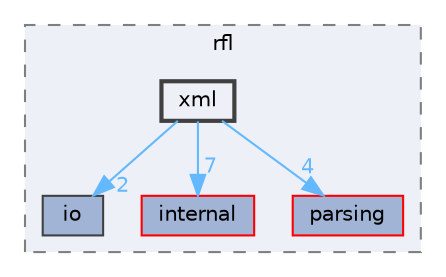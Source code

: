 digraph "external/reflect-cpp/include/rfl/xml"
{
 // LATEX_PDF_SIZE
  bgcolor="transparent";
  edge [fontname=Helvetica,fontsize=10,labelfontname=Helvetica,labelfontsize=10];
  node [fontname=Helvetica,fontsize=10,shape=box,height=0.2,width=0.4];
  compound=true
  subgraph clusterdir_a1c21b4173a2351390497ddcc1ae545f {
    graph [ bgcolor="#edf0f7", pencolor="grey50", label="rfl", fontname=Helvetica,fontsize=10 style="filled,dashed", URL="dir_a1c21b4173a2351390497ddcc1ae545f.html",tooltip=""]
  dir_4dab533cef55ed3d0df4e33f82724dae [label="io", fillcolor="#a2b4d6", color="grey25", style="filled", URL="dir_4dab533cef55ed3d0df4e33f82724dae.html",tooltip=""];
  dir_4dd43511236181189a890f262715a05e [label="internal", fillcolor="#a2b4d6", color="red", style="filled", URL="dir_4dd43511236181189a890f262715a05e.html",tooltip=""];
  dir_97727d67746efdc48dc27b8153798aa8 [label="parsing", fillcolor="#a2b4d6", color="red", style="filled", URL="dir_97727d67746efdc48dc27b8153798aa8.html",tooltip=""];
  dir_be970d4eb7117f18564f17ea4819d499 [label="xml", fillcolor="#edf0f7", color="grey25", style="filled,bold", URL="dir_be970d4eb7117f18564f17ea4819d499.html",tooltip=""];
  }
  dir_be970d4eb7117f18564f17ea4819d499->dir_4dab533cef55ed3d0df4e33f82724dae [headlabel="2", labeldistance=1.5 headhref="dir_000942_000416.html" href="dir_000942_000416.html" color="steelblue1" fontcolor="steelblue1"];
  dir_be970d4eb7117f18564f17ea4819d499->dir_4dd43511236181189a890f262715a05e [headlabel="7", labeldistance=1.5 headhref="dir_000942_000409.html" href="dir_000942_000409.html" color="steelblue1" fontcolor="steelblue1"];
  dir_be970d4eb7117f18564f17ea4819d499->dir_97727d67746efdc48dc27b8153798aa8 [headlabel="4", labeldistance=1.5 headhref="dir_000942_000540.html" href="dir_000942_000540.html" color="steelblue1" fontcolor="steelblue1"];
}
